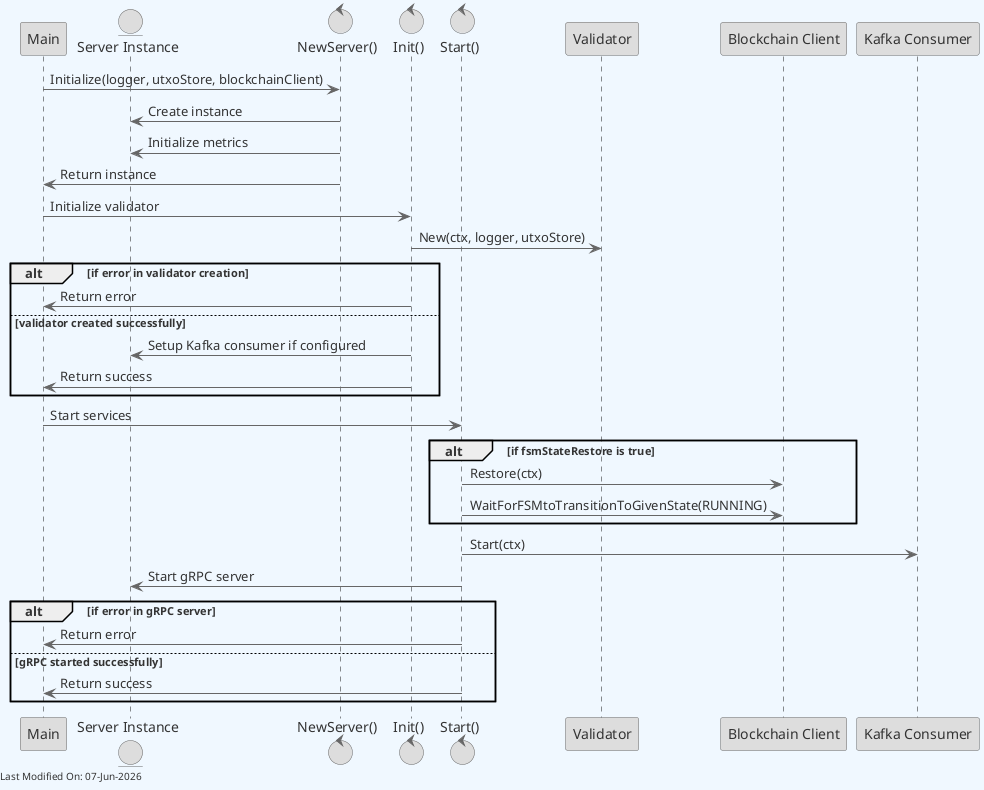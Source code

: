 @startuml
skinparam backgroundColor #F0F8FF
skinparam defaultFontColor #333333
skinparam arrowColor #666666

' Define borders for all elements
skinparam entity {
  BorderColor #666666
  BackgroundColor #DDDDDD
}

skinparam control {
  BorderColor #666666
  BackgroundColor #DDDDDD
}

skinparam participant {
  BorderColor #666666
  BackgroundColor #DDDDDD
}



participant Main
entity "Server Instance" as Server
control "NewServer()" as NewServer
control "Init()" as Init
control "Start()" as Start
participant Validator
participant "Blockchain Client" as BlockchainClient
participant "Kafka Consumer" as KafkaConsumer

Main -> NewServer: Initialize(logger, utxoStore, blockchainClient)
NewServer -> Server: Create instance
NewServer -> Server: Initialize metrics
NewServer -> Main: Return instance

Main -> Init: Initialize validator
Init -> Validator: New(ctx, logger, utxoStore)
alt if error in validator creation
    Init -> Main: Return error
else validator created successfully
    Init -> Server: Setup Kafka consumer if configured
    Init -> Main: Return success
end

Main -> Start: Start services
alt if fsmStateRestore is true
    Start -> BlockchainClient: Restore(ctx)
    Start -> BlockchainClient: WaitForFSMtoTransitionToGivenState(RUNNING)
end
Start -> KafkaConsumer: Start(ctx)
Start -> Server: Start gRPC server
alt if error in gRPC server
    Start -> Main: Return error
else gRPC started successfully
    Start -> Main: Return success
end

left footer Last Modified On: %date("dd-MMM-yyyy")

@enduml
